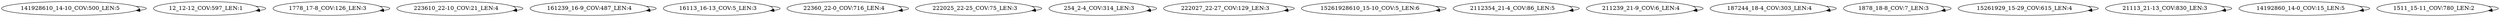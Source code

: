 digraph G {
    "141928610_14-10_COV:500_LEN:5" -> "141928610_14-10_COV:500_LEN:5";
    "12_12-12_COV:597_LEN:1" -> "12_12-12_COV:597_LEN:1";
    "1778_17-8_COV:126_LEN:3" -> "1778_17-8_COV:126_LEN:3";
    "223610_22-10_COV:21_LEN:4" -> "223610_22-10_COV:21_LEN:4";
    "161239_16-9_COV:487_LEN:4" -> "161239_16-9_COV:487_LEN:4";
    "16113_16-13_COV:5_LEN:3" -> "16113_16-13_COV:5_LEN:3";
    "22360_22-0_COV:716_LEN:4" -> "22360_22-0_COV:716_LEN:4";
    "222025_22-25_COV:75_LEN:3" -> "222025_22-25_COV:75_LEN:3";
    "254_2-4_COV:314_LEN:3" -> "254_2-4_COV:314_LEN:3";
    "222027_22-27_COV:129_LEN:3" -> "222027_22-27_COV:129_LEN:3";
    "15261928610_15-10_COV:5_LEN:6" -> "15261928610_15-10_COV:5_LEN:6";
    "2112354_21-4_COV:86_LEN:5" -> "2112354_21-4_COV:86_LEN:5";
    "211239_21-9_COV:6_LEN:4" -> "211239_21-9_COV:6_LEN:4";
    "187244_18-4_COV:303_LEN:4" -> "187244_18-4_COV:303_LEN:4";
    "1878_18-8_COV:7_LEN:3" -> "1878_18-8_COV:7_LEN:3";
    "15261929_15-29_COV:615_LEN:4" -> "15261929_15-29_COV:615_LEN:4";
    "21113_21-13_COV:830_LEN:3" -> "21113_21-13_COV:830_LEN:3";
    "14192860_14-0_COV:15_LEN:5" -> "14192860_14-0_COV:15_LEN:5";
    "1511_15-11_COV:780_LEN:2" -> "1511_15-11_COV:780_LEN:2";
}
